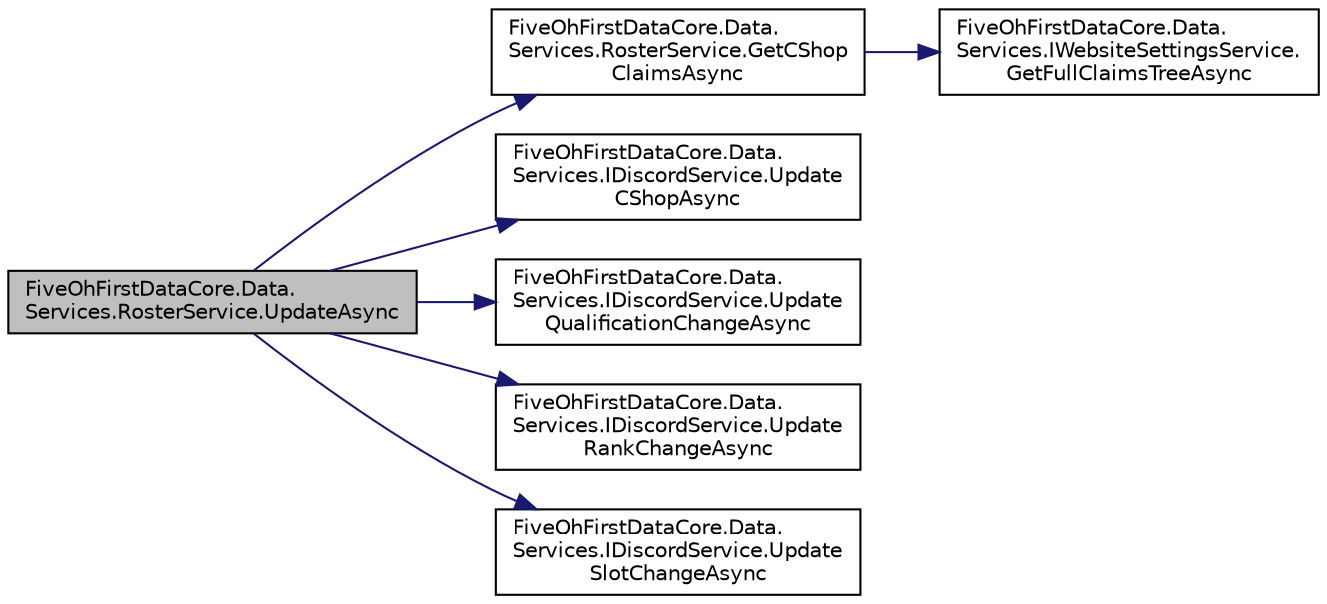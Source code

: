 digraph "FiveOhFirstDataCore.Data.Services.RosterService.UpdateAsync"
{
 // LATEX_PDF_SIZE
  edge [fontname="Helvetica",fontsize="10",labelfontname="Helvetica",labelfontsize="10"];
  node [fontname="Helvetica",fontsize="10",shape=record];
  rankdir="LR";
  Node1 [label="FiveOhFirstDataCore.Data.\lServices.RosterService.UpdateAsync",height=0.2,width=0.4,color="black", fillcolor="grey75", style="filled", fontcolor="black",tooltip="Update a troopers 501st related data."];
  Node1 -> Node2 [color="midnightblue",fontsize="10",style="solid",fontname="Helvetica"];
  Node2 [label="FiveOhFirstDataCore.Data.\lServices.RosterService.GetCShop\lClaimsAsync",height=0.2,width=0.4,color="black", fillcolor="white", style="filled",URL="$class_five_oh_first_data_core_1_1_data_1_1_services_1_1_roster_service.html#a130d48ef8ddf4f41c1dfc30d8cc3ba83",tooltip="Get the C-Shop claim data for the provided trooper."];
  Node2 -> Node3 [color="midnightblue",fontsize="10",style="solid",fontname="Helvetica"];
  Node3 [label="FiveOhFirstDataCore.Data.\lServices.IWebsiteSettingsService.\lGetFullClaimsTreeAsync",height=0.2,width=0.4,color="black", fillcolor="white", style="filled",URL="$interface_five_oh_first_data_core_1_1_data_1_1_services_1_1_i_website_settings_service.html#a82f3e55ac8396db57c359689631fcee8",tooltip="Get the full C-Shop claims tree from the database."];
  Node1 -> Node4 [color="midnightblue",fontsize="10",style="solid",fontname="Helvetica"];
  Node4 [label="FiveOhFirstDataCore.Data.\lServices.IDiscordService.Update\lCShopAsync",height=0.2,width=0.4,color="black", fillcolor="white", style="filled",URL="$interface_five_oh_first_data_core_1_1_data_1_1_services_1_1_i_discord_service.html#a02c761c59c86f3e78dc3db77f8d74df6",tooltip="Update the C-Shop for a user on Discord."];
  Node1 -> Node5 [color="midnightblue",fontsize="10",style="solid",fontname="Helvetica"];
  Node5 [label="FiveOhFirstDataCore.Data.\lServices.IDiscordService.Update\lQualificationChangeAsync",height=0.2,width=0.4,color="black", fillcolor="white", style="filled",URL="$interface_five_oh_first_data_core_1_1_data_1_1_services_1_1_i_discord_service.html#a374449d24d3e0b43666b498d3e226683",tooltip="Update the Qualifications for a user on Discord."];
  Node1 -> Node6 [color="midnightblue",fontsize="10",style="solid",fontname="Helvetica"];
  Node6 [label="FiveOhFirstDataCore.Data.\lServices.IDiscordService.Update\lRankChangeAsync",height=0.2,width=0.4,color="black", fillcolor="white", style="filled",URL="$interface_five_oh_first_data_core_1_1_data_1_1_services_1_1_i_discord_service.html#aa6363d3d3431b85db30a60f3e3373537",tooltip="Update the rank for a user on Discord."];
  Node1 -> Node7 [color="midnightblue",fontsize="10",style="solid",fontname="Helvetica"];
  Node7 [label="FiveOhFirstDataCore.Data.\lServices.IDiscordService.Update\lSlotChangeAsync",height=0.2,width=0.4,color="black", fillcolor="white", style="filled",URL="$interface_five_oh_first_data_core_1_1_data_1_1_services_1_1_i_discord_service.html#a41492720ef6ac5eca2c2dda7c9e8ec50",tooltip="Update the slot for a user on Discord."];
}
